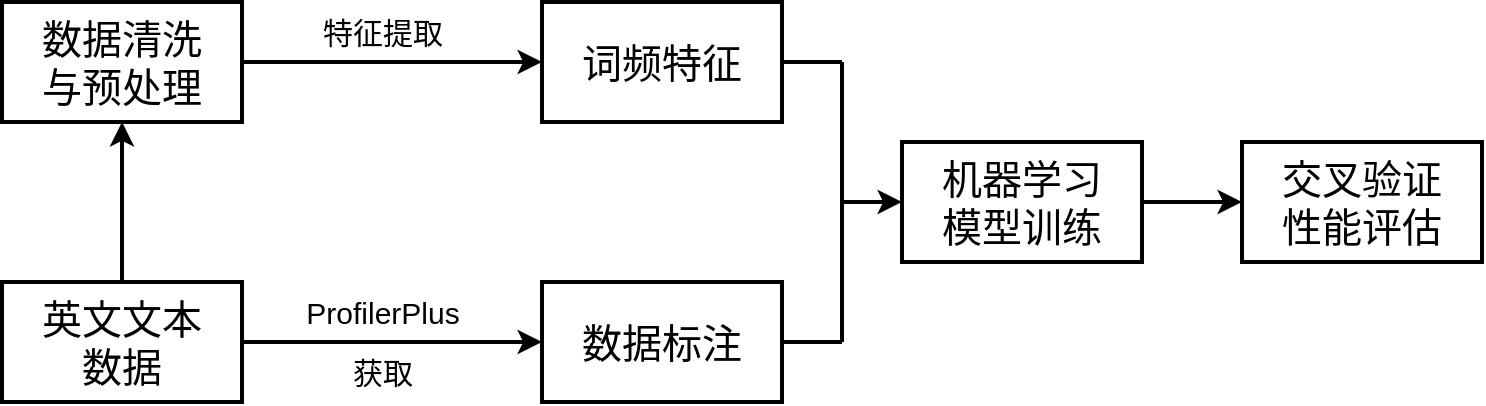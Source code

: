 <mxfile version="21.7.5" type="github">
  <diagram name="第 1 页" id="VX7kbCPHljuzMA6lDNvm">
    <mxGraphModel dx="1165" dy="647" grid="0" gridSize="10" guides="1" tooltips="1" connect="1" arrows="1" fold="1" page="0" pageScale="1" pageWidth="827" pageHeight="1169" math="0" shadow="0">
      <root>
        <mxCell id="0" />
        <mxCell id="1" parent="0" />
        <mxCell id="ZpOJHuAZUgZl2GddKv5T-9" style="edgeStyle=orthogonalEdgeStyle;rounded=0;orthogonalLoop=1;jettySize=auto;html=1;exitX=1;exitY=0.5;exitDx=0;exitDy=0;entryX=0;entryY=0.5;entryDx=0;entryDy=0;strokeWidth=2;" parent="1" source="ZpOJHuAZUgZl2GddKv5T-1" target="ZpOJHuAZUgZl2GddKv5T-3" edge="1">
          <mxGeometry relative="1" as="geometry" />
        </mxCell>
        <mxCell id="ZpOJHuAZUgZl2GddKv5T-1" value="数据清洗&lt;br&gt;与预处理" style="rounded=0;whiteSpace=wrap;html=1;fontSize=20;strokeWidth=2;" parent="1" vertex="1">
          <mxGeometry x="60" y="170" width="120" height="60" as="geometry" />
        </mxCell>
        <mxCell id="vbjIazLeotghtD-2H-xf-1" style="edgeStyle=orthogonalEdgeStyle;rounded=0;orthogonalLoop=1;jettySize=auto;html=1;exitX=0.5;exitY=0;exitDx=0;exitDy=0;entryX=0.5;entryY=1;entryDx=0;entryDy=0;strokeWidth=2;" edge="1" parent="1" source="ZpOJHuAZUgZl2GddKv5T-2" target="ZpOJHuAZUgZl2GddKv5T-1">
          <mxGeometry relative="1" as="geometry">
            <mxPoint x="120" y="232" as="targetPoint" />
          </mxGeometry>
        </mxCell>
        <mxCell id="ZpOJHuAZUgZl2GddKv5T-2" value="英文文本&lt;br&gt;数据" style="rounded=0;whiteSpace=wrap;html=1;fontSize=20;strokeWidth=2;" parent="1" vertex="1">
          <mxGeometry x="60" y="310" width="120" height="60" as="geometry" />
        </mxCell>
        <mxCell id="ZpOJHuAZUgZl2GddKv5T-3" value="词频特征" style="rounded=0;whiteSpace=wrap;html=1;fontSize=20;strokeWidth=2;" parent="1" vertex="1">
          <mxGeometry x="330" y="170" width="120" height="60" as="geometry" />
        </mxCell>
        <mxCell id="ZpOJHuAZUgZl2GddKv5T-4" value="数据标注" style="rounded=0;whiteSpace=wrap;html=1;fontSize=20;strokeWidth=2;" parent="1" vertex="1">
          <mxGeometry x="330" y="310" width="120" height="60" as="geometry" />
        </mxCell>
        <mxCell id="ZpOJHuAZUgZl2GddKv5T-15" style="edgeStyle=orthogonalEdgeStyle;rounded=0;orthogonalLoop=1;jettySize=auto;html=1;entryX=0;entryY=0.5;entryDx=0;entryDy=0;strokeWidth=2;" parent="1" source="ZpOJHuAZUgZl2GddKv5T-5" target="ZpOJHuAZUgZl2GddKv5T-6" edge="1">
          <mxGeometry relative="1" as="geometry" />
        </mxCell>
        <mxCell id="ZpOJHuAZUgZl2GddKv5T-5" value="机器学习&lt;br&gt;模型训练" style="rounded=0;whiteSpace=wrap;html=1;fontSize=20;strokeWidth=2;" parent="1" vertex="1">
          <mxGeometry x="510" y="240" width="120" height="60" as="geometry" />
        </mxCell>
        <mxCell id="ZpOJHuAZUgZl2GddKv5T-6" value="交叉验证&lt;br&gt;性能评估" style="rounded=0;whiteSpace=wrap;html=1;fontSize=20;strokeWidth=2;" parent="1" vertex="1">
          <mxGeometry x="680" y="240" width="120" height="60" as="geometry" />
        </mxCell>
        <mxCell id="ZpOJHuAZUgZl2GddKv5T-7" value="" style="endArrow=classic;html=1;rounded=0;entryX=0;entryY=0.5;entryDx=0;entryDy=0;strokeWidth=2;" parent="1" source="ZpOJHuAZUgZl2GddKv5T-2" target="ZpOJHuAZUgZl2GddKv5T-4" edge="1">
          <mxGeometry width="50" height="50" relative="1" as="geometry">
            <mxPoint x="320" y="330" as="sourcePoint" />
            <mxPoint x="370" y="280" as="targetPoint" />
          </mxGeometry>
        </mxCell>
        <mxCell id="ZpOJHuAZUgZl2GddKv5T-10" value="" style="endArrow=none;html=1;rounded=0;strokeWidth=2;" parent="1" edge="1">
          <mxGeometry width="50" height="50" relative="1" as="geometry">
            <mxPoint x="480" y="340" as="sourcePoint" />
            <mxPoint x="480" y="200" as="targetPoint" />
          </mxGeometry>
        </mxCell>
        <mxCell id="ZpOJHuAZUgZl2GddKv5T-12" value="" style="endArrow=none;html=1;rounded=0;exitX=1;exitY=0.5;exitDx=0;exitDy=0;strokeWidth=2;" parent="1" source="ZpOJHuAZUgZl2GddKv5T-4" edge="1">
          <mxGeometry width="50" height="50" relative="1" as="geometry">
            <mxPoint x="680" y="420" as="sourcePoint" />
            <mxPoint x="480" y="340" as="targetPoint" />
          </mxGeometry>
        </mxCell>
        <mxCell id="ZpOJHuAZUgZl2GddKv5T-13" value="" style="endArrow=none;html=1;rounded=0;exitX=1;exitY=0.5;exitDx=0;exitDy=0;strokeWidth=2;" parent="1" source="ZpOJHuAZUgZl2GddKv5T-3" edge="1">
          <mxGeometry width="50" height="50" relative="1" as="geometry">
            <mxPoint x="510" y="200" as="sourcePoint" />
            <mxPoint x="480" y="200" as="targetPoint" />
          </mxGeometry>
        </mxCell>
        <mxCell id="ZpOJHuAZUgZl2GddKv5T-14" value="" style="endArrow=classic;html=1;rounded=0;entryX=0;entryY=0.5;entryDx=0;entryDy=0;strokeWidth=2;" parent="1" target="ZpOJHuAZUgZl2GddKv5T-5" edge="1">
          <mxGeometry width="50" height="50" relative="1" as="geometry">
            <mxPoint x="480" y="270" as="sourcePoint" />
            <mxPoint x="530" y="200" as="targetPoint" />
          </mxGeometry>
        </mxCell>
        <mxCell id="ZpOJHuAZUgZl2GddKv5T-16" value="ProfilerPlus" style="text;html=1;align=center;verticalAlign=middle;resizable=0;points=[];autosize=1;strokeColor=none;fillColor=none;fontSize=15;strokeWidth=2;" parent="1" vertex="1">
          <mxGeometry x="200" y="310" width="100" height="30" as="geometry" />
        </mxCell>
        <mxCell id="ZpOJHuAZUgZl2GddKv5T-17" value="获取" style="text;html=1;align=center;verticalAlign=middle;resizable=0;points=[];autosize=1;strokeColor=none;fillColor=none;fontSize=15;strokeWidth=2;" parent="1" vertex="1">
          <mxGeometry x="225" y="340" width="50" height="30" as="geometry" />
        </mxCell>
        <mxCell id="ZpOJHuAZUgZl2GddKv5T-18" value="特征提取" style="text;html=1;align=center;verticalAlign=middle;resizable=0;points=[];autosize=1;strokeColor=none;fillColor=none;fontSize=15;strokeWidth=2;" parent="1" vertex="1">
          <mxGeometry x="210" y="170" width="80" height="30" as="geometry" />
        </mxCell>
      </root>
    </mxGraphModel>
  </diagram>
</mxfile>
